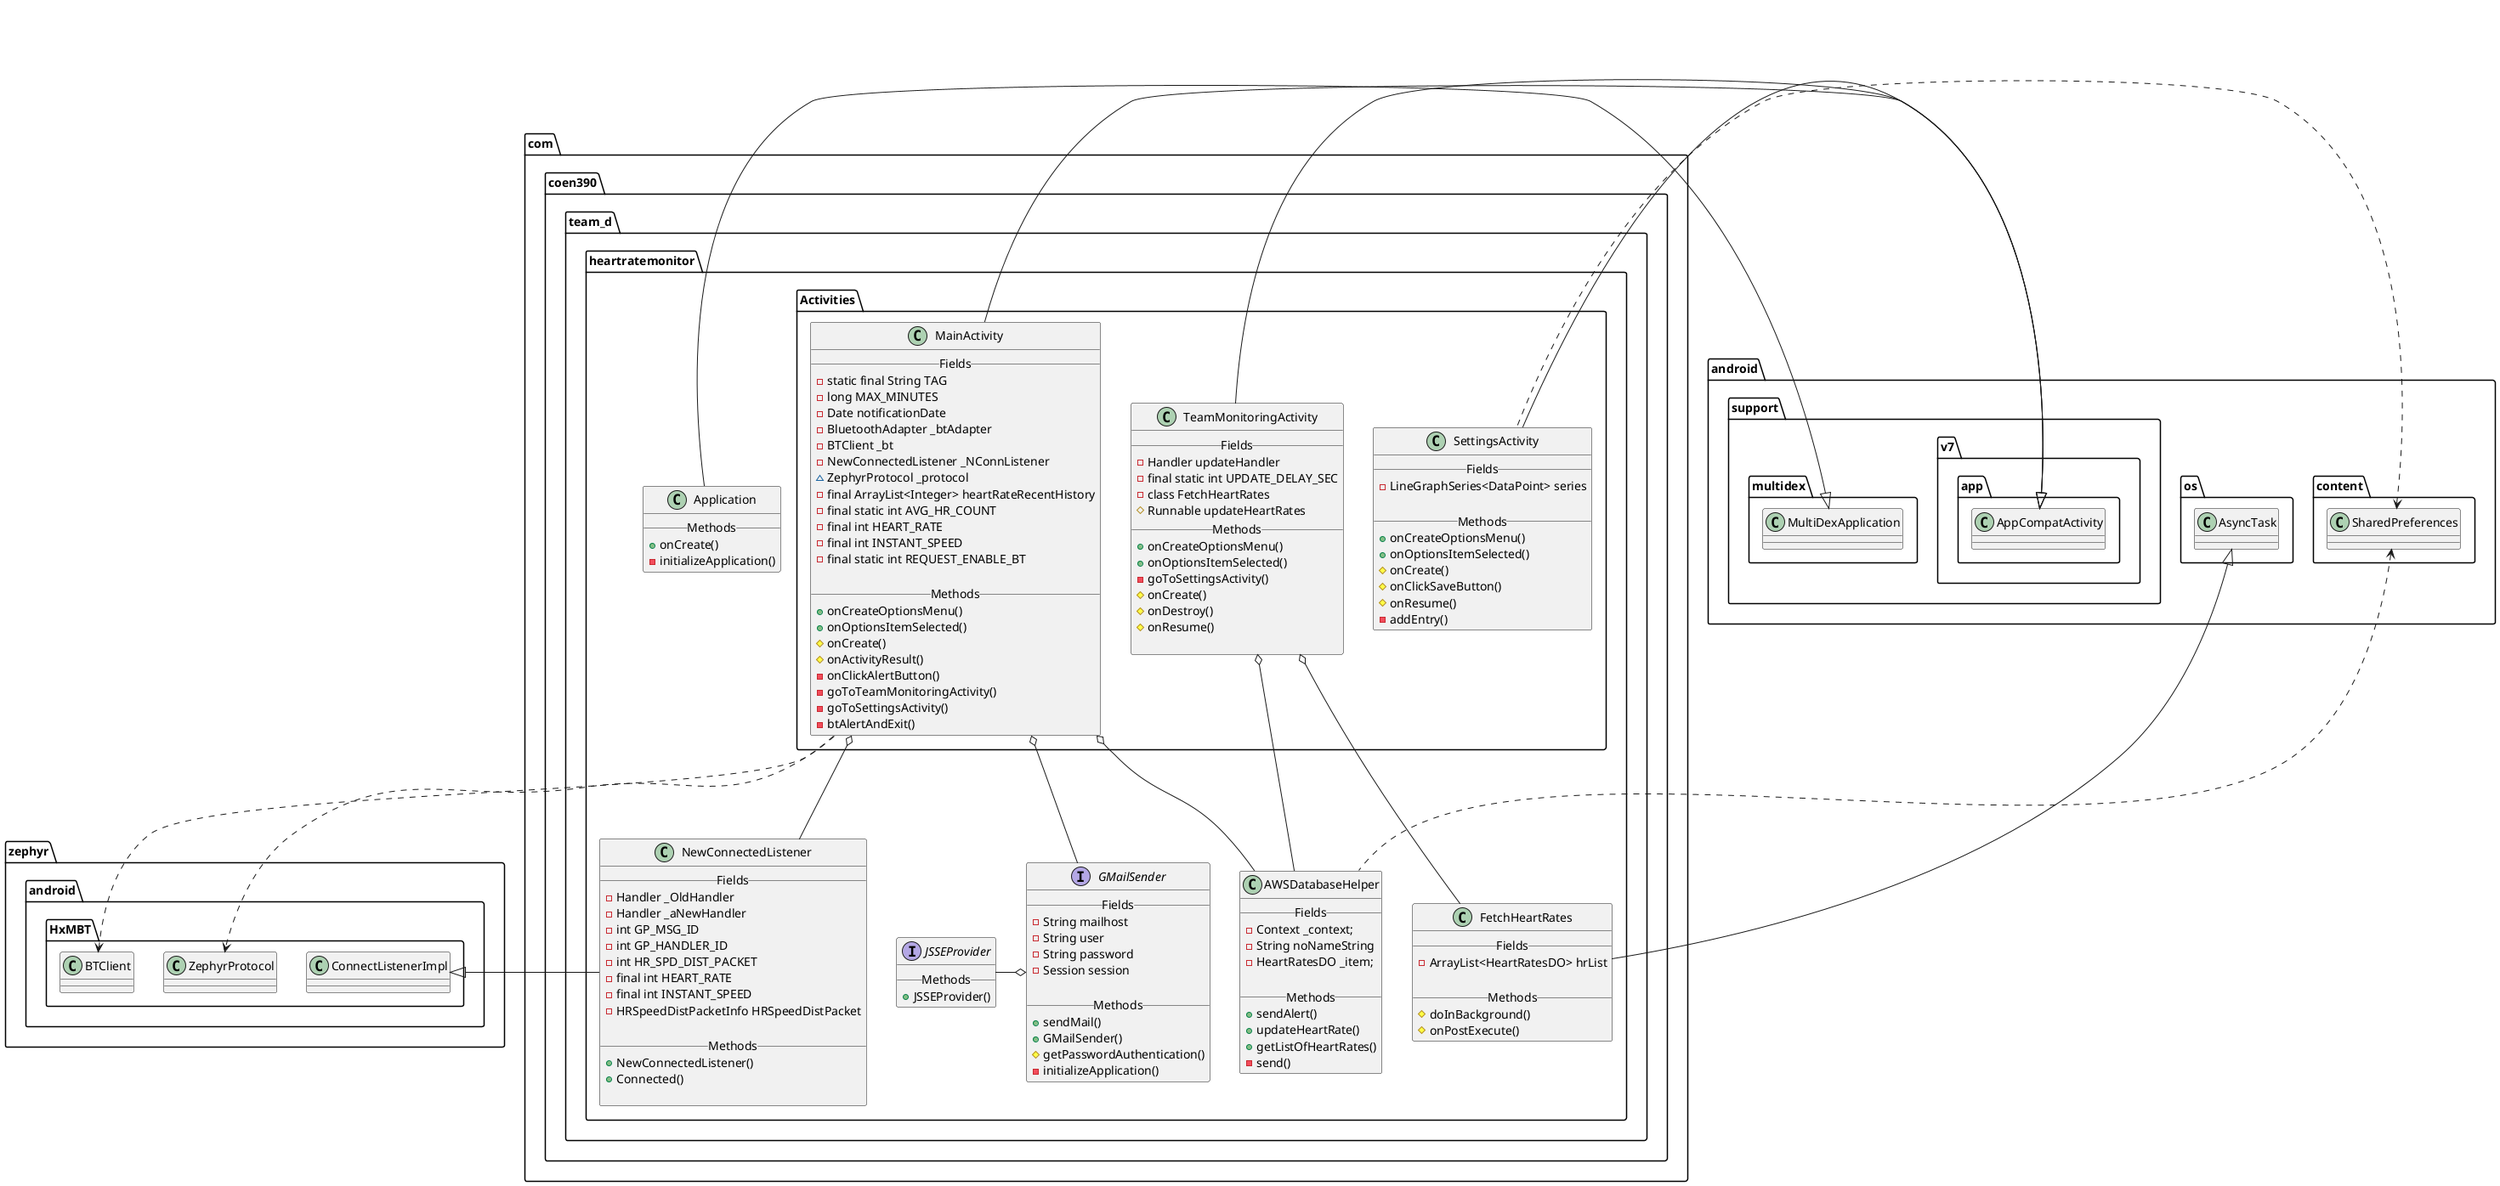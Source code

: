 @startuml

package com.coen390.team_d.heartratemonitor. {

	class Application {
		__ Methods __
		+onCreate()
		-initializeApplication()
	}

	class AWSDatabaseHelper {
		__ Fields __
		-Context _context;
		-String noNameString
		-HeartRatesDO _item;

		__ Methods __
		+sendAlert()
		+updateHeartRate()
		+getListOfHeartRates()
		-send()
	}

	interface GMailSender{
		__ Fields __
		-String mailhost
		-String user
		-String password
		-Session session

		__ Methods __
		+sendMail()
		+GMailSender()
		#getPasswordAuthentication()
		-initializeApplication()
	}

	interface JSSEProvider {
		__ Methods __
		+JSSEProvider()
	}

	class FetchHeartRates {
			__ Fields __
			-ArrayList<HeartRatesDO> hrList

			__ Methods __
			#doInBackground()
			#onPostExecute()
		}

	class NewConnectedListener{
		__ Fields __
		-Handler _OldHandler
		-Handler _aNewHandler
		-int GP_MSG_ID
		-int GP_HANDLER_ID
		-int HR_SPD_DIST_PACKET
		-final int HEART_RATE
		-final int INSTANT_SPEED
		-HRSpeedDistPacketInfo HRSpeedDistPacket

		__ Methods __
		+NewConnectedListener()
		+Connected()

	}

	package Activities {

		class MainActivity {
			__ Fields __
			-static final String TAG
			-long MAX_MINUTES
			-Date notificationDate
			-BluetoothAdapter _btAdapter
			-BTClient _bt
			-NewConnectedListener _NConnListener
			~ZephyrProtocol _protocol
			-final ArrayList<Integer> heartRateRecentHistory
			-final static int AVG_HR_COUNT
			-final int HEART_RATE
			-final int INSTANT_SPEED
			-final static int REQUEST_ENABLE_BT

			__ Methods __
			+onCreateOptionsMenu()
			+onOptionsItemSelected()
			#onCreate()
			#onActivityResult()
			-onClickAlertButton()
			-goToTeamMonitoringActivity()
			-goToSettingsActivity()
			-btAlertAndExit()
		}

		class TeamMonitoringActivity {
			__ Fields __
			-Handler updateHandler
			-final static int UPDATE_DELAY_SEC
			-class FetchHeartRates
			#Runnable updateHeartRates
			__ Methods __
			+onCreateOptionsMenu()
			+onOptionsItemSelected()
			-goToSettingsActivity()
			#onCreate()
			#onDestroy()
			#onResume()

		}

		class SettingsActivity {
			__ Fields __
			-LineGraphSeries<DataPoint> series

			__ Methods __
			+onCreateOptionsMenu()
			+onOptionsItemSelected()
			#onCreate()
			#onClickSaveButton()
			#onResume()
			-addEntry()
		}
	}
}


	package android.content. {
		class SharedPreferences
	}
	package android.os. {
		class AsyncTask
	}
	package android.support.v7.app. {
		class AppCompatActivity
	}
	package android.support.multidex. {
		class MultiDexApplication
	}
	package zephyr.android.HxMBT. {
		class BTClient
		class ZephyrProtocol
		class ConnectListenerImpl
	}


JSSEProvider -right--o GMailSender
NewConnectedListener -left--|> ConnectListenerImpl
Application -up--|> MultiDexApplication
AWSDatabaseHelper -up..> SharedPreferences
MainActivity -down..> BTClient
MainActivity -down..> ZephyrProtocol
MainActivity -down--|> AppCompatActivity
SettingsActivity -down--|> AppCompatActivity
TeamMonitoringActivity -down--|> AppCompatActivity
FetchHeartRates -up--|> AsyncTask
FetchHeartRates -up--o TeamMonitoringActivity
NewConnectedListener -up--o MainActivity
GMailSender -up--o MainActivity


SettingsActivity -up..> SharedPreferences
AWSDatabaseHelper -up--o MainActivity
AWSDatabaseHelper -up--o TeamMonitoringActivity

@enduml
